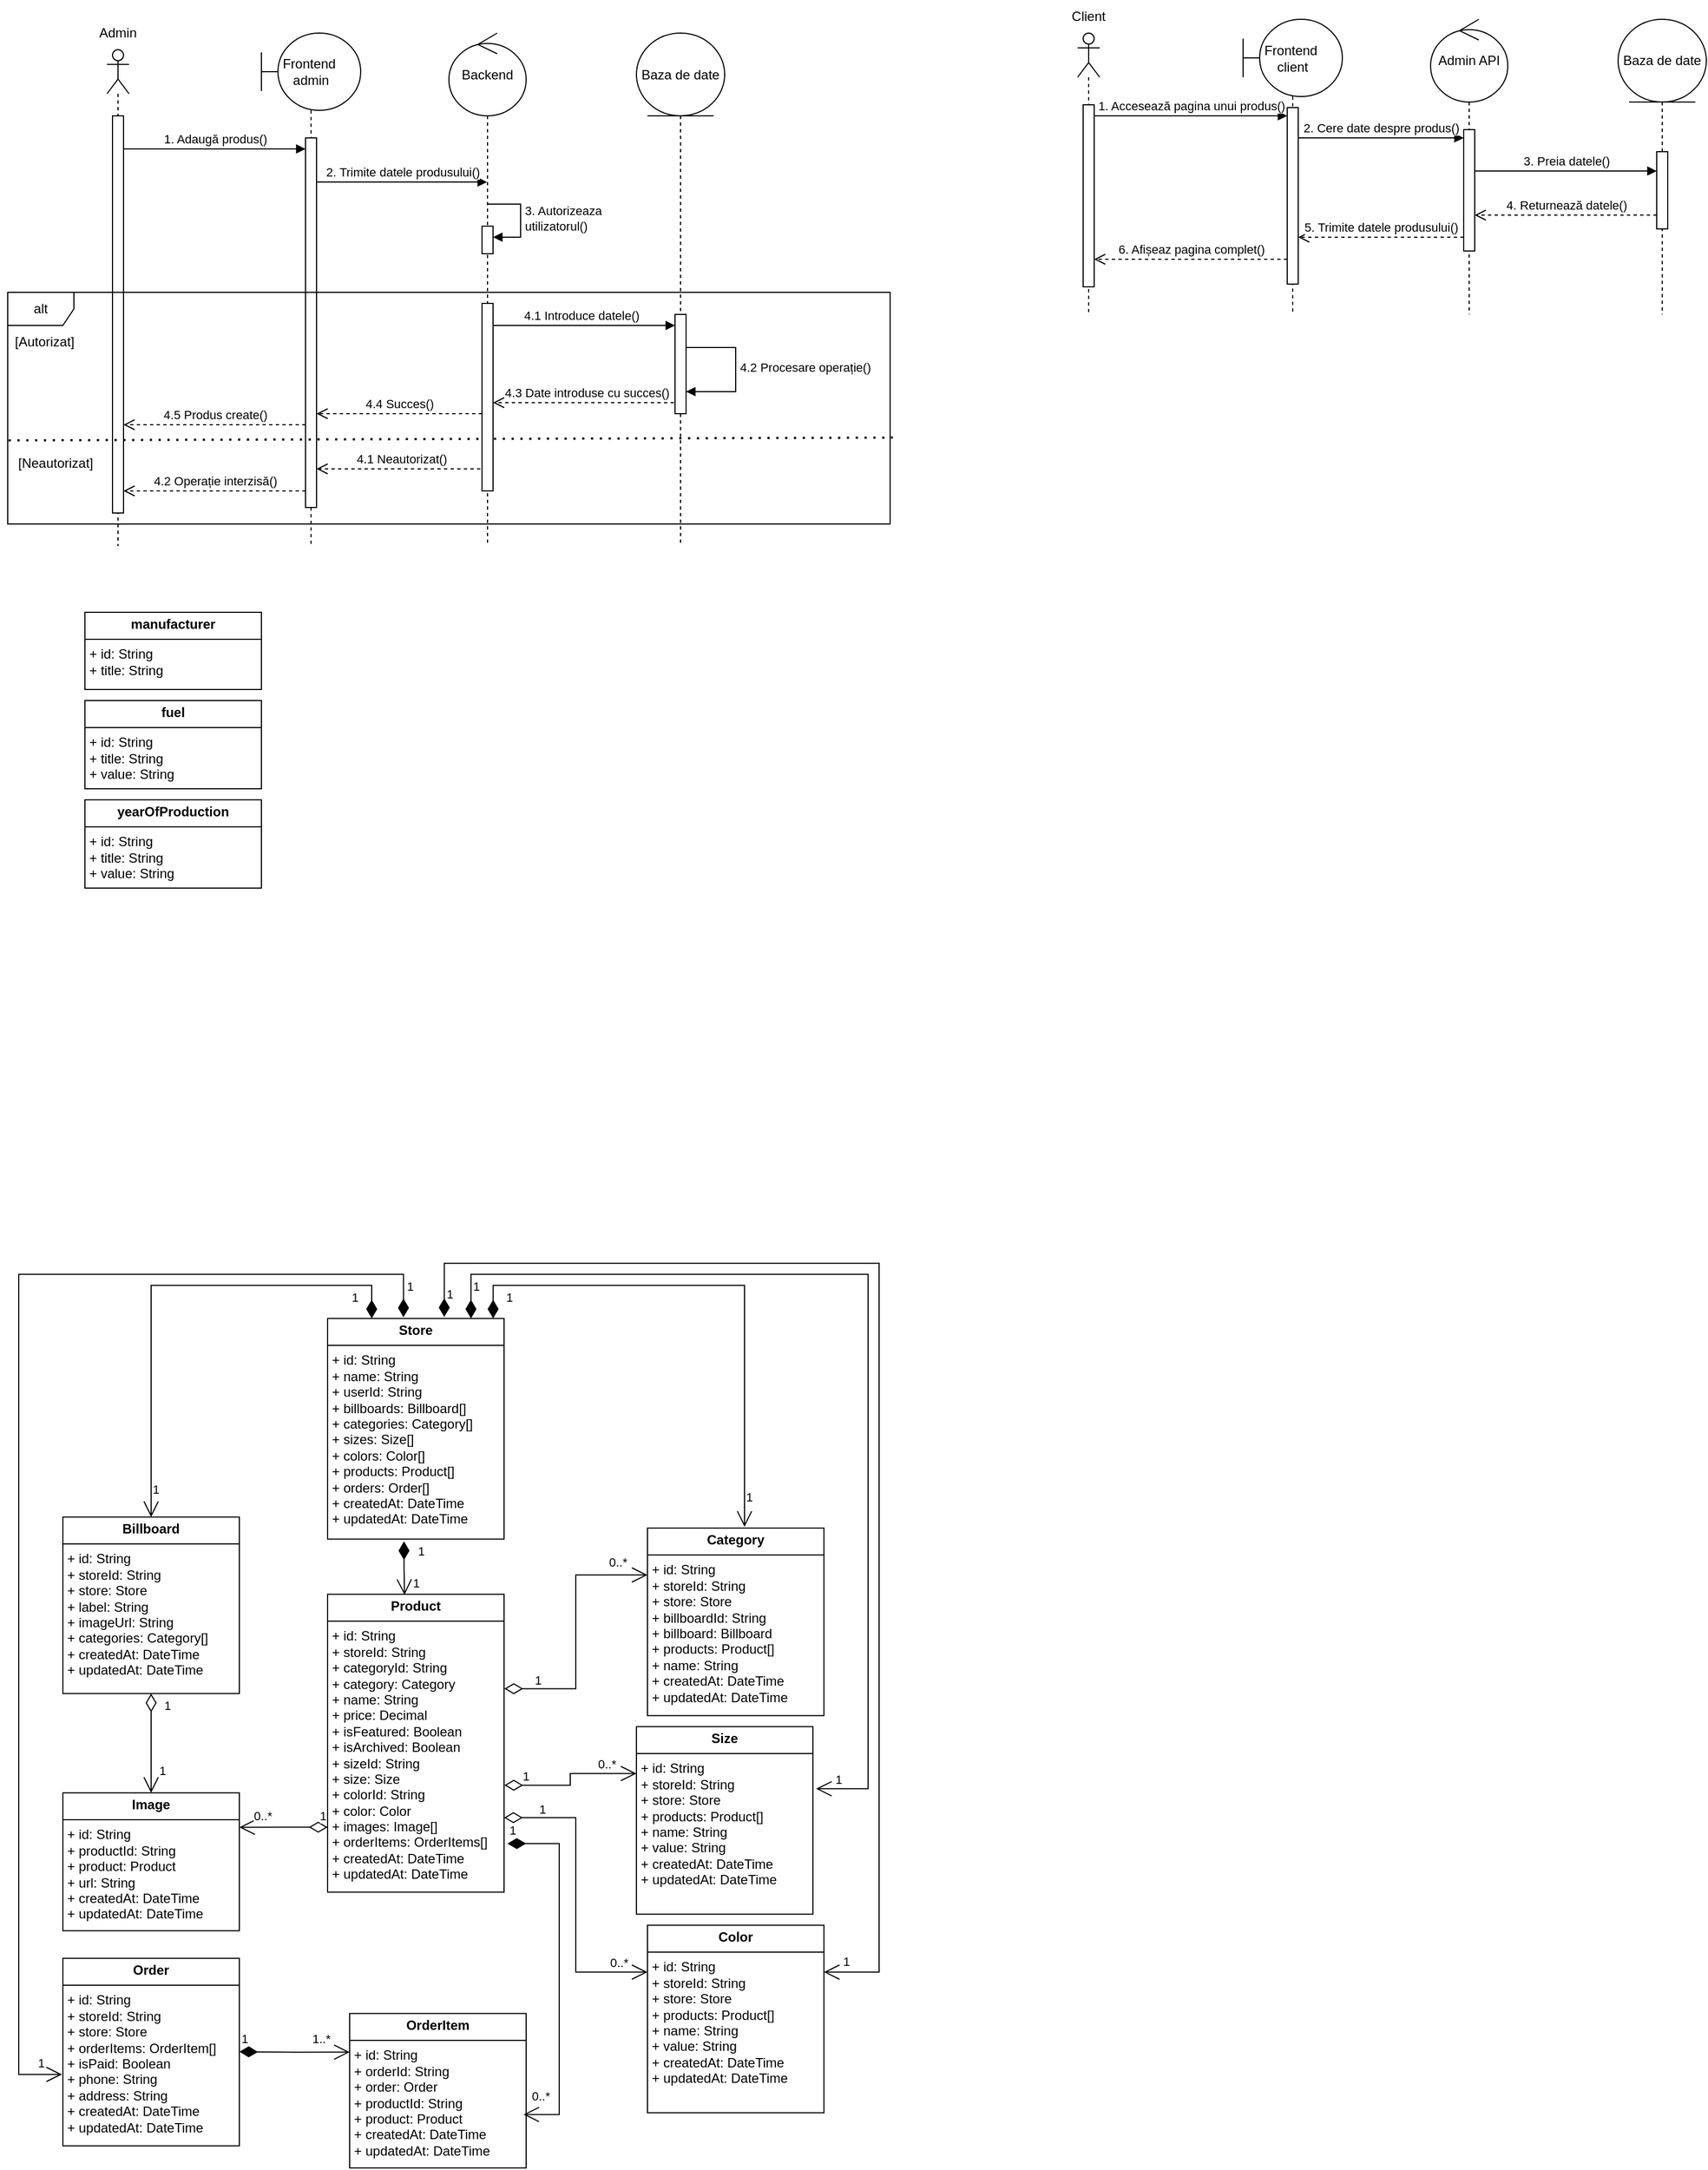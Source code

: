 <mxfile version="28.2.5">
  <diagram name="Page-1" id="--YKOo83Bhxol62qjwoW">
    <mxGraphModel dx="2143" dy="864" grid="1" gridSize="10" guides="1" tooltips="1" connect="1" arrows="1" fold="1" page="1" pageScale="1" pageWidth="850" pageHeight="1100" math="0" shadow="0">
      <root>
        <mxCell id="0" />
        <mxCell id="1" parent="0" />
        <mxCell id="BHg9AFTFCtXIUyWafe2j-76" value="6. Afișeaz pagina complet()" style="html=1;verticalAlign=bottom;endArrow=open;dashed=1;endSize=8;curved=0;rounded=0;" parent="1" source="BHg9AFTFCtXIUyWafe2j-79" target="BHg9AFTFCtXIUyWafe2j-77" edge="1">
          <mxGeometry relative="1" as="geometry">
            <mxPoint x="1160" y="290" as="sourcePoint" />
            <mxPoint x="1070" y="299.77" as="targetPoint" />
            <Array as="points">
              <mxPoint x="1090" y="280" />
            </Array>
          </mxGeometry>
        </mxCell>
        <mxCell id="BHg9AFTFCtXIUyWafe2j-69" value="1. Accesează pagina unui produs()" style="html=1;verticalAlign=bottom;endArrow=block;curved=0;rounded=0;" parent="1" source="BHg9AFTFCtXIUyWafe2j-77" target="BHg9AFTFCtXIUyWafe2j-79" edge="1">
          <mxGeometry width="80" relative="1" as="geometry">
            <mxPoint x="1000" y="160" as="sourcePoint" />
            <mxPoint x="1080" y="160" as="targetPoint" />
            <Array as="points">
              <mxPoint x="1080" y="150" />
            </Array>
          </mxGeometry>
        </mxCell>
        <mxCell id="BHg9AFTFCtXIUyWafe2j-6" value="Baza de date" style="shape=umlLifeline;perimeter=lifelinePerimeter;whiteSpace=wrap;html=1;container=1;dropTarget=0;collapsible=0;recursiveResize=0;outlineConnect=0;portConstraint=eastwest;newEdgeStyle={&quot;curved&quot;:0,&quot;rounded&quot;:0};participant=umlEntity;size=75;" parent="1" vertex="1">
          <mxGeometry x="580" y="75" width="80" height="465" as="geometry" />
        </mxCell>
        <mxCell id="BHg9AFTFCtXIUyWafe2j-8" value="Backend" style="shape=umlLifeline;perimeter=lifelinePerimeter;whiteSpace=wrap;html=1;container=1;dropTarget=0;collapsible=0;recursiveResize=0;outlineConnect=0;portConstraint=eastwest;newEdgeStyle={&quot;curved&quot;:0,&quot;rounded&quot;:0};participant=umlControl;size=75;" parent="1" vertex="1">
          <mxGeometry x="410" y="75" width="70" height="465" as="geometry" />
        </mxCell>
        <mxCell id="BHg9AFTFCtXIUyWafe2j-11" value="" style="html=1;points=[[0,0,0,0,5],[0,1,0,0,-5],[1,0,0,0,5],[1,1,0,0,-5]];perimeter=orthogonalPerimeter;outlineConnect=0;targetShapes=umlLifeline;portConstraint=eastwest;newEdgeStyle={&quot;curved&quot;:0,&quot;rounded&quot;:0};" parent="BHg9AFTFCtXIUyWafe2j-8" vertex="1">
          <mxGeometry x="30" y="175" width="10" height="25" as="geometry" />
        </mxCell>
        <mxCell id="BHg9AFTFCtXIUyWafe2j-12" value="3. Autorizeaza&amp;nbsp;&lt;br&gt;utilizatorul()" style="html=1;align=left;spacingLeft=2;endArrow=block;rounded=0;edgeStyle=orthogonalEdgeStyle;curved=0;rounded=0;" parent="BHg9AFTFCtXIUyWafe2j-8" target="BHg9AFTFCtXIUyWafe2j-11" edge="1">
          <mxGeometry relative="1" as="geometry">
            <mxPoint x="35" y="155" as="sourcePoint" />
            <Array as="points">
              <mxPoint x="65" y="185" />
            </Array>
          </mxGeometry>
        </mxCell>
        <mxCell id="BHg9AFTFCtXIUyWafe2j-1" value="" style="shape=umlLifeline;perimeter=lifelinePerimeter;whiteSpace=wrap;html=1;container=1;dropTarget=0;collapsible=0;recursiveResize=0;outlineConnect=0;portConstraint=eastwest;newEdgeStyle={&quot;curved&quot;:0,&quot;rounded&quot;:0};participant=umlActor;" parent="1" vertex="1">
          <mxGeometry x="100" y="90" width="20" height="450" as="geometry" />
        </mxCell>
        <mxCell id="BHg9AFTFCtXIUyWafe2j-34" value="" style="html=1;points=[[0,0,0,0,5],[0,1,0,0,-5],[1,0,0,0,5],[1,1,0,0,-5]];perimeter=orthogonalPerimeter;outlineConnect=0;targetShapes=umlLifeline;portConstraint=eastwest;newEdgeStyle={&quot;curved&quot;:0,&quot;rounded&quot;:0};" parent="BHg9AFTFCtXIUyWafe2j-1" vertex="1">
          <mxGeometry x="5" y="60" width="10" height="360" as="geometry" />
        </mxCell>
        <mxCell id="BHg9AFTFCtXIUyWafe2j-5" value="Admin" style="text;html=1;align=center;verticalAlign=middle;whiteSpace=wrap;rounded=0;" parent="1" vertex="1">
          <mxGeometry x="80" y="60" width="60" height="30" as="geometry" />
        </mxCell>
        <mxCell id="BHg9AFTFCtXIUyWafe2j-7" value="&lt;div align=&quot;center&quot;&gt;Frontend&amp;nbsp;&lt;br&gt;admin&lt;/div&gt;" style="shape=umlLifeline;perimeter=lifelinePerimeter;whiteSpace=wrap;html=1;container=1;dropTarget=0;collapsible=0;recursiveResize=0;outlineConnect=0;portConstraint=eastwest;newEdgeStyle={&quot;curved&quot;:0,&quot;rounded&quot;:0};participant=umlBoundary;size=70;align=center;" parent="1" vertex="1">
          <mxGeometry x="240" y="75" width="90" height="465" as="geometry" />
        </mxCell>
        <mxCell id="BHg9AFTFCtXIUyWafe2j-36" value="" style="html=1;points=[[0,0,0,0,5],[0,1,0,0,-5],[1,0,0,0,5],[1,1,0,0,-5]];perimeter=orthogonalPerimeter;outlineConnect=0;targetShapes=umlLifeline;portConstraint=eastwest;newEdgeStyle={&quot;curved&quot;:0,&quot;rounded&quot;:0};" parent="BHg9AFTFCtXIUyWafe2j-7" vertex="1">
          <mxGeometry x="40" y="95" width="10" height="335" as="geometry" />
        </mxCell>
        <mxCell id="BHg9AFTFCtXIUyWafe2j-9" value="1. Adaugă produs()" style="html=1;verticalAlign=bottom;endArrow=block;curved=0;rounded=0;" parent="1" target="BHg9AFTFCtXIUyWafe2j-36" edge="1">
          <mxGeometry width="80" relative="1" as="geometry">
            <mxPoint x="115" y="180" as="sourcePoint" />
            <mxPoint x="284.5" y="180" as="targetPoint" />
          </mxGeometry>
        </mxCell>
        <mxCell id="BHg9AFTFCtXIUyWafe2j-10" value="2. Trimite datele produsului()" style="html=1;verticalAlign=bottom;endArrow=block;curved=0;rounded=0;" parent="1" source="BHg9AFTFCtXIUyWafe2j-36" edge="1">
          <mxGeometry width="80" relative="1" as="geometry">
            <mxPoint x="300" y="210" as="sourcePoint" />
            <mxPoint x="444.5" y="210" as="targetPoint" />
          </mxGeometry>
        </mxCell>
        <mxCell id="BHg9AFTFCtXIUyWafe2j-30" value="4.2 Procesare operație()" style="html=1;align=left;spacingLeft=2;endArrow=block;rounded=0;edgeStyle=orthogonalEdgeStyle;curved=0;rounded=0;" parent="1" source="BHg9AFTFCtXIUyWafe2j-6" target="BHg9AFTFCtXIUyWafe2j-29" edge="1">
          <mxGeometry relative="1" as="geometry">
            <mxPoint x="625" y="360" as="sourcePoint" />
            <Array as="points">
              <mxPoint x="670" y="360" />
              <mxPoint x="670" y="400" />
            </Array>
          </mxGeometry>
        </mxCell>
        <mxCell id="BHg9AFTFCtXIUyWafe2j-32" value="4.4 Succes()" style="html=1;verticalAlign=bottom;endArrow=open;dashed=1;endSize=8;curved=0;rounded=0;" parent="1" edge="1">
          <mxGeometry relative="1" as="geometry">
            <mxPoint x="440" y="420" as="sourcePoint" />
            <mxPoint x="290" y="420" as="targetPoint" />
            <Array as="points">
              <mxPoint x="360" y="420" />
            </Array>
          </mxGeometry>
        </mxCell>
        <mxCell id="BHg9AFTFCtXIUyWafe2j-33" value="4.5 Produs create()" style="html=1;verticalAlign=bottom;endArrow=open;dashed=1;endSize=8;curved=0;rounded=0;" parent="1" target="BHg9AFTFCtXIUyWafe2j-34" edge="1">
          <mxGeometry relative="1" as="geometry">
            <mxPoint x="280" y="430" as="sourcePoint" />
            <mxPoint x="100" y="410" as="targetPoint" />
            <Array as="points">
              <mxPoint x="200" y="430" />
            </Array>
          </mxGeometry>
        </mxCell>
        <mxCell id="BHg9AFTFCtXIUyWafe2j-16" value="" style="group;movable=1;resizable=1;rotatable=1;deletable=1;editable=1;locked=0;connectable=1;" parent="1" vertex="1" connectable="0">
          <mxGeometry x="10" y="310" width="800" height="270" as="geometry" />
        </mxCell>
        <mxCell id="BHg9AFTFCtXIUyWafe2j-19" value="" style="group;movable=1;resizable=1;rotatable=1;deletable=1;editable=1;locked=0;connectable=1;" parent="BHg9AFTFCtXIUyWafe2j-16" vertex="1" connectable="0">
          <mxGeometry width="800" height="270" as="geometry" />
        </mxCell>
        <mxCell id="BHg9AFTFCtXIUyWafe2j-13" value="alt" style="shape=umlFrame;whiteSpace=wrap;html=1;pointerEvents=0;movable=1;resizable=1;rotatable=1;deletable=1;editable=1;locked=0;connectable=1;" parent="BHg9AFTFCtXIUyWafe2j-19" vertex="1">
          <mxGeometry width="800" height="210" as="geometry" />
        </mxCell>
        <mxCell id="BHg9AFTFCtXIUyWafe2j-15" value="[Autorizat]" style="text;html=1;align=center;verticalAlign=middle;whiteSpace=wrap;rounded=0;" parent="BHg9AFTFCtXIUyWafe2j-19" vertex="1">
          <mxGeometry x="0.001" y="30" width="66.774" height="30" as="geometry" />
        </mxCell>
        <mxCell id="BHg9AFTFCtXIUyWafe2j-17" value="[Neautorizat]" style="text;html=1;align=center;verticalAlign=middle;whiteSpace=wrap;rounded=0;" parent="BHg9AFTFCtXIUyWafe2j-19" vertex="1">
          <mxGeometry x="10.001" y="140" width="66.774" height="30" as="geometry" />
        </mxCell>
        <mxCell id="BHg9AFTFCtXIUyWafe2j-14" value="" style="endArrow=none;dashed=1;html=1;dashPattern=1 3;strokeWidth=2;rounded=0;exitX=0.001;exitY=0.639;exitDx=0;exitDy=0;exitPerimeter=0;entryX=1.003;entryY=0.627;entryDx=0;entryDy=0;entryPerimeter=0;" parent="BHg9AFTFCtXIUyWafe2j-19" source="BHg9AFTFCtXIUyWafe2j-13" target="BHg9AFTFCtXIUyWafe2j-13" edge="1">
          <mxGeometry width="50" height="50" relative="1" as="geometry">
            <mxPoint x="10.78" y="135.63" as="sourcePoint" />
            <mxPoint x="808.38" y="134.37" as="targetPoint" />
          </mxGeometry>
        </mxCell>
        <mxCell id="BHg9AFTFCtXIUyWafe2j-20" value="4.1 Neautorizat()" style="html=1;verticalAlign=bottom;endArrow=open;dashed=1;endSize=8;curved=0;rounded=0;" parent="BHg9AFTFCtXIUyWafe2j-19" target="BHg9AFTFCtXIUyWafe2j-36" edge="1">
          <mxGeometry relative="1" as="geometry">
            <mxPoint x="434.5" y="160" as="sourcePoint" />
            <mxPoint x="274.667" y="160" as="targetPoint" />
          </mxGeometry>
        </mxCell>
        <mxCell id="BHg9AFTFCtXIUyWafe2j-23" value="4.2 Operație interzisă()" style="html=1;verticalAlign=bottom;endArrow=open;dashed=1;endSize=8;curved=0;rounded=0;" parent="BHg9AFTFCtXIUyWafe2j-19" target="BHg9AFTFCtXIUyWafe2j-34" edge="1">
          <mxGeometry relative="1" as="geometry">
            <mxPoint x="270" y="180" as="sourcePoint" />
            <mxPoint x="99.81" y="180" as="targetPoint" />
          </mxGeometry>
        </mxCell>
        <mxCell id="BHg9AFTFCtXIUyWafe2j-24" value="4.1 Introduce datele()" style="html=1;verticalAlign=bottom;endArrow=block;curved=0;rounded=0;" parent="BHg9AFTFCtXIUyWafe2j-19" target="BHg9AFTFCtXIUyWafe2j-29" edge="1">
          <mxGeometry width="80" relative="1" as="geometry">
            <mxPoint x="434.81" y="30" as="sourcePoint" />
            <mxPoint x="609.5" y="30" as="targetPoint" />
          </mxGeometry>
        </mxCell>
        <mxCell id="BHg9AFTFCtXIUyWafe2j-25" value="4.3 Date introduse cu succes()" style="html=1;verticalAlign=bottom;endArrow=open;dashed=1;endSize=8;curved=0;rounded=0;movable=1;resizable=1;rotatable=1;deletable=1;editable=1;locked=0;connectable=1;" parent="BHg9AFTFCtXIUyWafe2j-19" target="BHg9AFTFCtXIUyWafe2j-37" edge="1">
          <mxGeometry relative="1" as="geometry">
            <mxPoint x="610.0" y="100" as="sourcePoint" />
            <mxPoint x="435.31" y="100" as="targetPoint" />
          </mxGeometry>
        </mxCell>
        <mxCell id="BHg9AFTFCtXIUyWafe2j-37" value="" style="html=1;points=[[0,0,0,0,5],[0,1,0,0,-5],[1,0,0,0,5],[1,1,0,0,-5]];perimeter=orthogonalPerimeter;outlineConnect=0;targetShapes=umlLifeline;portConstraint=eastwest;newEdgeStyle={&quot;curved&quot;:0,&quot;rounded&quot;:0};" parent="BHg9AFTFCtXIUyWafe2j-19" vertex="1">
          <mxGeometry x="430" y="10" width="10" height="170" as="geometry" />
        </mxCell>
        <mxCell id="BHg9AFTFCtXIUyWafe2j-29" value="" style="html=1;points=[[0,0,0,0,5],[0,1,0,0,-5],[1,0,0,0,5],[1,1,0,0,-5]];perimeter=orthogonalPerimeter;outlineConnect=0;targetShapes=umlLifeline;portConstraint=eastwest;newEdgeStyle={&quot;curved&quot;:0,&quot;rounded&quot;:0};" parent="BHg9AFTFCtXIUyWafe2j-19" vertex="1">
          <mxGeometry x="605" y="20" width="10" height="90" as="geometry" />
        </mxCell>
        <mxCell id="BHg9AFTFCtXIUyWafe2j-43" value="Baza de date" style="shape=umlLifeline;perimeter=lifelinePerimeter;whiteSpace=wrap;html=1;container=1;dropTarget=0;collapsible=0;recursiveResize=0;outlineConnect=0;portConstraint=eastwest;newEdgeStyle={&quot;curved&quot;:0,&quot;rounded&quot;:0};participant=umlEntity;size=75;" parent="1" vertex="1">
          <mxGeometry x="1470" y="62.5" width="80" height="267.5" as="geometry" />
        </mxCell>
        <mxCell id="BHg9AFTFCtXIUyWafe2j-78" value="" style="html=1;points=[[0,0,0,0,5],[0,1,0,0,-5],[1,0,0,0,5],[1,1,0,0,-5]];perimeter=orthogonalPerimeter;outlineConnect=0;targetShapes=umlLifeline;portConstraint=eastwest;newEdgeStyle={&quot;curved&quot;:0,&quot;rounded&quot;:0};" parent="BHg9AFTFCtXIUyWafe2j-43" vertex="1">
          <mxGeometry x="35" y="120" width="10" height="70" as="geometry" />
        </mxCell>
        <mxCell id="BHg9AFTFCtXIUyWafe2j-44" value="Admin API" style="shape=umlLifeline;perimeter=lifelinePerimeter;whiteSpace=wrap;html=1;container=1;dropTarget=0;collapsible=0;recursiveResize=0;outlineConnect=0;portConstraint=eastwest;newEdgeStyle={&quot;curved&quot;:0,&quot;rounded&quot;:0};participant=umlControl;size=75;" parent="1" vertex="1">
          <mxGeometry x="1300" y="62.5" width="70" height="267.5" as="geometry" />
        </mxCell>
        <mxCell id="BHg9AFTFCtXIUyWafe2j-80" value="" style="html=1;points=[[0,0,0,0,5],[0,1,0,0,-5],[1,0,0,0,5],[1,1,0,0,-5]];perimeter=orthogonalPerimeter;outlineConnect=0;targetShapes=umlLifeline;portConstraint=eastwest;newEdgeStyle={&quot;curved&quot;:0,&quot;rounded&quot;:0};" parent="BHg9AFTFCtXIUyWafe2j-44" vertex="1">
          <mxGeometry x="30" y="100" width="10" height="110" as="geometry" />
        </mxCell>
        <mxCell id="BHg9AFTFCtXIUyWafe2j-47" value="" style="shape=umlLifeline;perimeter=lifelinePerimeter;whiteSpace=wrap;html=1;container=1;dropTarget=0;collapsible=0;recursiveResize=0;outlineConnect=0;portConstraint=eastwest;newEdgeStyle={&quot;curved&quot;:0,&quot;rounded&quot;:0};participant=umlActor;" parent="1" vertex="1">
          <mxGeometry x="980" y="75" width="20" height="255" as="geometry" />
        </mxCell>
        <mxCell id="BHg9AFTFCtXIUyWafe2j-77" value="" style="html=1;points=[[0,0,0,0,5],[0,1,0,0,-5],[1,0,0,0,5],[1,1,0,0,-5]];perimeter=orthogonalPerimeter;outlineConnect=0;targetShapes=umlLifeline;portConstraint=eastwest;newEdgeStyle={&quot;curved&quot;:0,&quot;rounded&quot;:0};" parent="BHg9AFTFCtXIUyWafe2j-47" vertex="1">
          <mxGeometry x="5" y="65" width="10" height="165" as="geometry" />
        </mxCell>
        <mxCell id="BHg9AFTFCtXIUyWafe2j-49" value="Client" style="text;html=1;align=center;verticalAlign=middle;whiteSpace=wrap;rounded=0;" parent="1" vertex="1">
          <mxGeometry x="960" y="45" width="60" height="30" as="geometry" />
        </mxCell>
        <mxCell id="BHg9AFTFCtXIUyWafe2j-50" value="&lt;div align=&quot;center&quot;&gt;Frontend&amp;nbsp;&lt;br&gt;client&lt;/div&gt;" style="shape=umlLifeline;perimeter=lifelinePerimeter;whiteSpace=wrap;html=1;container=1;dropTarget=0;collapsible=0;recursiveResize=0;outlineConnect=0;portConstraint=eastwest;newEdgeStyle={&quot;curved&quot;:0,&quot;rounded&quot;:0};participant=umlBoundary;size=70;align=center;" parent="1" vertex="1">
          <mxGeometry x="1130" y="62.5" width="90" height="267.5" as="geometry" />
        </mxCell>
        <mxCell id="BHg9AFTFCtXIUyWafe2j-79" value="" style="html=1;points=[[0,0,0,0,5],[0,1,0,0,-5],[1,0,0,0,5],[1,1,0,0,-5]];perimeter=orthogonalPerimeter;outlineConnect=0;targetShapes=umlLifeline;portConstraint=eastwest;newEdgeStyle={&quot;curved&quot;:0,&quot;rounded&quot;:0};" parent="BHg9AFTFCtXIUyWafe2j-50" vertex="1">
          <mxGeometry x="40" y="80" width="10" height="160" as="geometry" />
        </mxCell>
        <mxCell id="BHg9AFTFCtXIUyWafe2j-70" value="2. Cere date despre produs()" style="html=1;verticalAlign=bottom;endArrow=block;curved=0;rounded=0;" parent="1" edge="1">
          <mxGeometry width="80" relative="1" as="geometry">
            <mxPoint x="1180" y="170" as="sourcePoint" />
            <mxPoint x="1330" y="170" as="targetPoint" />
          </mxGeometry>
        </mxCell>
        <mxCell id="BHg9AFTFCtXIUyWafe2j-71" value="3. Preia datele()" style="html=1;verticalAlign=bottom;endArrow=block;curved=0;rounded=0;" parent="1" source="BHg9AFTFCtXIUyWafe2j-80" target="BHg9AFTFCtXIUyWafe2j-78" edge="1">
          <mxGeometry width="80" relative="1" as="geometry">
            <mxPoint x="1335.035" y="200" as="sourcePoint" />
            <mxPoint x="1509.5" y="200" as="targetPoint" />
            <Array as="points">
              <mxPoint x="1420" y="200" />
            </Array>
          </mxGeometry>
        </mxCell>
        <mxCell id="BHg9AFTFCtXIUyWafe2j-74" value="4. Returnează datele()" style="html=1;verticalAlign=bottom;endArrow=open;dashed=1;endSize=8;curved=0;rounded=0;" parent="1" source="BHg9AFTFCtXIUyWafe2j-78" target="BHg9AFTFCtXIUyWafe2j-80" edge="1">
          <mxGeometry relative="1" as="geometry">
            <mxPoint x="1509.5" y="240" as="sourcePoint" />
            <mxPoint x="1335.035" y="240" as="targetPoint" />
            <Array as="points">
              <mxPoint x="1420" y="240" />
            </Array>
          </mxGeometry>
        </mxCell>
        <mxCell id="BHg9AFTFCtXIUyWafe2j-75" value="5. Trimite datele produsului()" style="html=1;verticalAlign=bottom;endArrow=open;dashed=1;endSize=8;curved=0;rounded=0;" parent="1" source="BHg9AFTFCtXIUyWafe2j-80" target="BHg9AFTFCtXIUyWafe2j-79" edge="1">
          <mxGeometry relative="1" as="geometry">
            <mxPoint x="1330" y="260" as="sourcePoint" />
            <mxPoint x="1180.005" y="260" as="targetPoint" />
            <Array as="points">
              <mxPoint x="1250" y="260" />
            </Array>
          </mxGeometry>
        </mxCell>
        <mxCell id="5V5kFggPxRIhRgnpEikM-1" value="&lt;p style=&quot;margin:0px;margin-top:4px;text-align:center;&quot;&gt;&lt;b&gt;manufacturer&lt;/b&gt;&lt;/p&gt;&lt;hr size=&quot;1&quot; style=&quot;border-style:solid;&quot;&gt;&lt;p style=&quot;margin:0px;margin-left:4px;&quot;&gt;+ id: String&lt;/p&gt;&lt;p style=&quot;margin:0px;margin-left:4px;&quot;&gt;+ title: String&lt;/p&gt;" style="verticalAlign=top;align=left;overflow=fill;html=1;whiteSpace=wrap;" vertex="1" parent="1">
          <mxGeometry x="80" y="600" width="160" height="70" as="geometry" />
        </mxCell>
        <mxCell id="5V5kFggPxRIhRgnpEikM-2" value="&lt;p style=&quot;margin:0px;margin-top:4px;text-align:center;&quot;&gt;&lt;b&gt;fuel&lt;/b&gt;&lt;/p&gt;&lt;hr size=&quot;1&quot; style=&quot;border-style:solid;&quot;&gt;&lt;p style=&quot;margin:0px;margin-left:4px;&quot;&gt;+ id: String&lt;/p&gt;&lt;p style=&quot;margin:0px;margin-left:4px;&quot;&gt;+ title: String&lt;/p&gt;&lt;p style=&quot;margin:0px;margin-left:4px;&quot;&gt;+ value: String&lt;/p&gt;" style="verticalAlign=top;align=left;overflow=fill;html=1;whiteSpace=wrap;" vertex="1" parent="1">
          <mxGeometry x="80" y="680" width="160" height="80" as="geometry" />
        </mxCell>
        <mxCell id="5V5kFggPxRIhRgnpEikM-3" value="&lt;p style=&quot;margin:0px;margin-top:4px;text-align:center;&quot;&gt;&lt;b&gt;yearOfProduction&lt;/b&gt;&lt;/p&gt;&lt;hr size=&quot;1&quot; style=&quot;border-style:solid;&quot;&gt;&lt;p style=&quot;margin:0px;margin-left:4px;&quot;&gt;+ id: String&lt;/p&gt;&lt;p style=&quot;margin:0px;margin-left:4px;&quot;&gt;+ title: String&lt;/p&gt;&lt;p style=&quot;margin:0px;margin-left:4px;&quot;&gt;+ value: String&lt;/p&gt;" style="verticalAlign=top;align=left;overflow=fill;html=1;whiteSpace=wrap;" vertex="1" parent="1">
          <mxGeometry x="80" y="770" width="160" height="80" as="geometry" />
        </mxCell>
        <mxCell id="5V5kFggPxRIhRgnpEikM-4" value="&lt;p style=&quot;margin:0px;margin-top:4px;text-align:center;&quot;&gt;&lt;b&gt;Store&lt;/b&gt;&lt;/p&gt;&lt;hr size=&quot;1&quot; style=&quot;border-style:solid;&quot;&gt;&lt;p style=&quot;margin:0px;margin-left:4px;&quot;&gt;+ id: String&lt;/p&gt;&lt;p style=&quot;margin:0px;margin-left:4px;&quot;&gt;+ name: String&lt;/p&gt;&lt;p style=&quot;margin:0px;margin-left:4px;&quot;&gt;+ userId: String&lt;/p&gt;&lt;p style=&quot;margin:0px;margin-left:4px;&quot;&gt;+ billboards: Billboard[]&lt;/p&gt;&lt;p style=&quot;margin:0px;margin-left:4px;&quot;&gt;+ categories: Category[]&lt;/p&gt;&lt;p style=&quot;margin:0px;margin-left:4px;&quot;&gt;+ sizes: Size[]&lt;/p&gt;&lt;p style=&quot;margin:0px;margin-left:4px;&quot;&gt;+ colors: Color[]&lt;/p&gt;&lt;p style=&quot;margin:0px;margin-left:4px;&quot;&gt;+ products: Product[]&lt;/p&gt;&lt;p style=&quot;margin:0px;margin-left:4px;&quot;&gt;+ orders: Order[]&lt;/p&gt;&lt;p style=&quot;margin:0px;margin-left:4px;&quot;&gt;+ createdAt: DateTime&lt;/p&gt;&lt;p style=&quot;margin:0px;margin-left:4px;&quot;&gt;+ updatedAt: DateTime&lt;/p&gt;" style="verticalAlign=top;align=left;overflow=fill;html=1;whiteSpace=wrap;" vertex="1" parent="1">
          <mxGeometry x="300" y="1240.14" width="160" height="200" as="geometry" />
        </mxCell>
        <mxCell id="5V5kFggPxRIhRgnpEikM-5" value="&lt;p style=&quot;margin:0px;margin-top:4px;text-align:center;&quot;&gt;&lt;b&gt;Billboard&lt;/b&gt;&lt;/p&gt;&lt;hr size=&quot;1&quot; style=&quot;border-style:solid;&quot;&gt;&lt;p style=&quot;margin:0px;margin-left:4px;&quot;&gt;+ id: String&lt;/p&gt;&lt;p style=&quot;margin:0px;margin-left:4px;&quot;&gt;+ storeId: String&lt;/p&gt;&lt;p style=&quot;margin:0px;margin-left:4px;&quot;&gt;+ store: Store&lt;/p&gt;&lt;p style=&quot;margin:0px;margin-left:4px;&quot;&gt;+ label: String&lt;/p&gt;&lt;p style=&quot;margin:0px;margin-left:4px;&quot;&gt;+ imageUrl: String&lt;/p&gt;&lt;p style=&quot;margin:0px;margin-left:4px;&quot;&gt;+ categories: Category[]&lt;/p&gt;&lt;p style=&quot;margin:0px;margin-left:4px;&quot;&gt;+ createdAt: DateTime&lt;/p&gt;&lt;p style=&quot;margin:0px;margin-left:4px;&quot;&gt;+ updatedAt: DateTime&lt;/p&gt;" style="verticalAlign=top;align=left;overflow=fill;html=1;whiteSpace=wrap;" vertex="1" parent="1">
          <mxGeometry x="60" y="1420.14" width="160" height="160" as="geometry" />
        </mxCell>
        <mxCell id="5V5kFggPxRIhRgnpEikM-6" value="&lt;p style=&quot;margin:0px;margin-top:4px;text-align:center;&quot;&gt;&lt;b&gt;Category&lt;/b&gt;&lt;/p&gt;&lt;hr size=&quot;1&quot; style=&quot;border-style:solid;&quot;&gt;&lt;p style=&quot;margin:0px;margin-left:4px;&quot;&gt;+ id: String&lt;/p&gt;&lt;p style=&quot;margin:0px;margin-left:4px;&quot;&gt;+ storeId: String&lt;/p&gt;&lt;p style=&quot;margin:0px;margin-left:4px;&quot;&gt;+ store: Store&lt;/p&gt;&lt;p style=&quot;margin:0px;margin-left:4px;&quot;&gt;+ billboardId: String&lt;/p&gt;&lt;p style=&quot;margin:0px;margin-left:4px;&quot;&gt;+ billboard: Billboard&lt;/p&gt;&lt;p style=&quot;margin:0px;margin-left:4px;&quot;&gt;+ products: Product[]&lt;/p&gt;&lt;p style=&quot;margin:0px;margin-left:4px;&quot;&gt;+ name: String&lt;/p&gt;&lt;p style=&quot;margin:0px;margin-left:4px;&quot;&gt;+ createdAt: DateTime&lt;/p&gt;&lt;p style=&quot;margin:0px;margin-left:4px;&quot;&gt;+ updatedAt: DateTime&lt;/p&gt;" style="verticalAlign=top;align=left;overflow=fill;html=1;whiteSpace=wrap;" vertex="1" parent="1">
          <mxGeometry x="590" y="1430.14" width="160" height="170" as="geometry" />
        </mxCell>
        <mxCell id="5V5kFggPxRIhRgnpEikM-7" value="&lt;p style=&quot;margin:0px;margin-top:4px;text-align:center;&quot;&gt;&lt;b&gt;Size&lt;/b&gt;&lt;/p&gt;&lt;hr size=&quot;1&quot; style=&quot;border-style:solid;&quot;&gt;&lt;p style=&quot;margin:0px;margin-left:4px;&quot;&gt;+ id: String&lt;/p&gt;&lt;p style=&quot;margin:0px;margin-left:4px;&quot;&gt;+ storeId: String&lt;/p&gt;&lt;p style=&quot;margin:0px;margin-left:4px;&quot;&gt;+ store: Store&lt;/p&gt;&lt;p style=&quot;margin:0px;margin-left:4px;&quot;&gt;+ products: Product[]&lt;/p&gt;&lt;p style=&quot;margin:0px;margin-left:4px;&quot;&gt;+ name: String&lt;/p&gt;&lt;p style=&quot;margin:0px;margin-left:4px;&quot;&gt;+ value: String&lt;/p&gt;&lt;p style=&quot;margin:0px;margin-left:4px;&quot;&gt;+ createdAt: DateTime&lt;/p&gt;&lt;p style=&quot;margin:0px;margin-left:4px;&quot;&gt;+ updatedAt: DateTime&lt;/p&gt;" style="verticalAlign=top;align=left;overflow=fill;html=1;whiteSpace=wrap;" vertex="1" parent="1">
          <mxGeometry x="580" y="1610.14" width="160" height="170" as="geometry" />
        </mxCell>
        <mxCell id="5V5kFggPxRIhRgnpEikM-8" value="&lt;p style=&quot;margin:0px;margin-top:4px;text-align:center;&quot;&gt;&lt;b&gt;Color&lt;/b&gt;&lt;/p&gt;&lt;hr size=&quot;1&quot; style=&quot;border-style:solid;&quot;&gt;&lt;p style=&quot;margin:0px;margin-left:4px;&quot;&gt;+ id: String&lt;/p&gt;&lt;p style=&quot;margin:0px;margin-left:4px;&quot;&gt;+ storeId: String&lt;/p&gt;&lt;p style=&quot;margin:0px;margin-left:4px;&quot;&gt;+ store: Store&lt;/p&gt;&lt;p style=&quot;margin:0px;margin-left:4px;&quot;&gt;+ products: Product[]&lt;/p&gt;&lt;p style=&quot;margin:0px;margin-left:4px;&quot;&gt;+ name: String&lt;/p&gt;&lt;p style=&quot;margin:0px;margin-left:4px;&quot;&gt;+ value: String&lt;/p&gt;&lt;p style=&quot;margin:0px;margin-left:4px;&quot;&gt;+ createdAt: DateTime&lt;/p&gt;&lt;p style=&quot;margin:0px;margin-left:4px;&quot;&gt;+ updatedAt: DateTime&lt;/p&gt;" style="verticalAlign=top;align=left;overflow=fill;html=1;whiteSpace=wrap;" vertex="1" parent="1">
          <mxGeometry x="590" y="1790.14" width="160" height="170" as="geometry" />
        </mxCell>
        <mxCell id="5V5kFggPxRIhRgnpEikM-9" value="&lt;p style=&quot;margin:0px;margin-top:4px;text-align:center;&quot;&gt;&lt;b&gt;Product&lt;/b&gt;&lt;/p&gt;&lt;hr size=&quot;1&quot; style=&quot;border-style:solid;&quot;&gt;&lt;p style=&quot;margin:0px;margin-left:4px;&quot;&gt;+ id: String&lt;/p&gt;&lt;p style=&quot;margin:0px;margin-left:4px;&quot;&gt;+ storeId: String&lt;/p&gt;&lt;p style=&quot;margin:0px;margin-left:4px;&quot;&gt;+ categoryId: String&lt;/p&gt;&lt;p style=&quot;margin:0px;margin-left:4px;&quot;&gt;+ category: Category&lt;/p&gt;&lt;p style=&quot;margin:0px;margin-left:4px;&quot;&gt;+ name: String&lt;/p&gt;&lt;p style=&quot;margin:0px;margin-left:4px;&quot;&gt;+ price: Decimal&lt;/p&gt;&lt;p style=&quot;margin:0px;margin-left:4px;&quot;&gt;+ isFeatured: Boolean&lt;/p&gt;&lt;p style=&quot;margin:0px;margin-left:4px;&quot;&gt;+ isArchived: Boolean&lt;/p&gt;&lt;p style=&quot;margin:0px;margin-left:4px;&quot;&gt;+ sizeId: String&lt;/p&gt;&lt;p style=&quot;margin:0px;margin-left:4px;&quot;&gt;+ size: Size&lt;/p&gt;&lt;p style=&quot;margin:0px;margin-left:4px;&quot;&gt;+ colorId: String&lt;/p&gt;&lt;p style=&quot;margin:0px;margin-left:4px;&quot;&gt;+ color: Color&lt;/p&gt;&lt;p style=&quot;margin:0px;margin-left:4px;&quot;&gt;+ images: Image[]&lt;/p&gt;&lt;p style=&quot;margin:0px;margin-left:4px;&quot;&gt;+ orderItems: OrderItems[]&lt;/p&gt;&lt;p style=&quot;margin:0px;margin-left:4px;&quot;&gt;+ createdAt: DateTime&lt;/p&gt;&lt;p style=&quot;margin:0px;margin-left:4px;&quot;&gt;+ updatedAt: DateTime&lt;/p&gt;" style="verticalAlign=top;align=left;overflow=fill;html=1;whiteSpace=wrap;" vertex="1" parent="1">
          <mxGeometry x="300" y="1490.14" width="160" height="270" as="geometry" />
        </mxCell>
        <mxCell id="5V5kFggPxRIhRgnpEikM-10" value="&lt;p style=&quot;margin:0px;margin-top:4px;text-align:center;&quot;&gt;&lt;b&gt;Image&lt;/b&gt;&lt;/p&gt;&lt;hr size=&quot;1&quot; style=&quot;border-style:solid;&quot;&gt;&lt;p style=&quot;margin:0px;margin-left:4px;&quot;&gt;+ id: String&lt;/p&gt;&lt;p style=&quot;margin:0px;margin-left:4px;&quot;&gt;+ productId: String&lt;/p&gt;&lt;p style=&quot;margin:0px;margin-left:4px;&quot;&gt;+ product: Product&lt;/p&gt;&lt;p style=&quot;margin:0px;margin-left:4px;&quot;&gt;+ url: String&lt;/p&gt;&lt;p style=&quot;margin:0px;margin-left:4px;&quot;&gt;+ createdAt: DateTime&lt;/p&gt;&lt;p style=&quot;margin:0px;margin-left:4px;&quot;&gt;+ updatedAt: DateTime&lt;/p&gt;" style="verticalAlign=top;align=left;overflow=fill;html=1;whiteSpace=wrap;" vertex="1" parent="1">
          <mxGeometry x="60" y="1670.14" width="160" height="125" as="geometry" />
        </mxCell>
        <mxCell id="5V5kFggPxRIhRgnpEikM-15" value="" style="group" vertex="1" connectable="0" parent="1">
          <mxGeometry x="60" y="1820.14" width="480" height="190" as="geometry" />
        </mxCell>
        <mxCell id="5V5kFggPxRIhRgnpEikM-11" value="&lt;p style=&quot;margin:0px;margin-top:4px;text-align:center;&quot;&gt;&lt;b&gt;Order&lt;/b&gt;&lt;/p&gt;&lt;hr size=&quot;1&quot; style=&quot;border-style:solid;&quot;&gt;&lt;p style=&quot;margin:0px;margin-left:4px;&quot;&gt;+ id: String&lt;/p&gt;&lt;p style=&quot;margin:0px;margin-left:4px;&quot;&gt;+ storeId: String&lt;/p&gt;&lt;p style=&quot;margin:0px;margin-left:4px;&quot;&gt;+ store: Store&lt;/p&gt;&lt;p style=&quot;margin:0px;margin-left:4px;&quot;&gt;+ orderItems: OrderItem[]&lt;/p&gt;&lt;p style=&quot;margin:0px;margin-left:4px;&quot;&gt;+ isPaid: Boolean&lt;/p&gt;&lt;p style=&quot;margin:0px;margin-left:4px;&quot;&gt;+ phone: String&lt;/p&gt;&lt;p style=&quot;margin:0px;margin-left:4px;&quot;&gt;+ address: String&lt;/p&gt;&lt;p style=&quot;margin:0px;margin-left:4px;&quot;&gt;+ createdAt: DateTime&lt;/p&gt;&lt;p style=&quot;margin:0px;margin-left:4px;&quot;&gt;+ updatedAt: DateTime&lt;/p&gt;" style="verticalAlign=top;align=left;overflow=fill;html=1;whiteSpace=wrap;" vertex="1" parent="5V5kFggPxRIhRgnpEikM-15">
          <mxGeometry width="160" height="170" as="geometry" />
        </mxCell>
        <mxCell id="5V5kFggPxRIhRgnpEikM-12" value="&lt;p style=&quot;margin:0px;margin-top:4px;text-align:center;&quot;&gt;&lt;b&gt;OrderItem&lt;/b&gt;&lt;/p&gt;&lt;hr size=&quot;1&quot; style=&quot;border-style:solid;&quot;&gt;&lt;p style=&quot;margin:0px;margin-left:4px;&quot;&gt;+ id: String&lt;/p&gt;&lt;p style=&quot;margin:0px;margin-left:4px;&quot;&gt;+ orderId: String&lt;/p&gt;&lt;p style=&quot;margin:0px;margin-left:4px;&quot;&gt;+ order: Order&lt;/p&gt;&lt;p style=&quot;margin:0px;margin-left:4px;&quot;&gt;+ productId: String&lt;/p&gt;&lt;p style=&quot;margin:0px;margin-left:4px;&quot;&gt;+ product: Product&lt;/p&gt;&lt;p style=&quot;margin:0px;margin-left:4px;&quot;&gt;+ createdAt: DateTime&lt;/p&gt;&lt;p style=&quot;margin:0px;margin-left:4px;&quot;&gt;+ updatedAt: DateTime&lt;/p&gt;" style="verticalAlign=top;align=left;overflow=fill;html=1;whiteSpace=wrap;" vertex="1" parent="5V5kFggPxRIhRgnpEikM-15">
          <mxGeometry x="260" y="50" width="160" height="140" as="geometry" />
        </mxCell>
        <mxCell id="5V5kFggPxRIhRgnpEikM-13" value="1" style="endArrow=open;html=1;endSize=12;startArrow=diamondThin;startSize=14;startFill=1;edgeStyle=orthogonalEdgeStyle;align=left;verticalAlign=bottom;rounded=0;entryX=0;entryY=0.25;entryDx=0;entryDy=0;" edge="1" parent="5V5kFggPxRIhRgnpEikM-15" target="5V5kFggPxRIhRgnpEikM-12">
          <mxGeometry x="-1" y="3" relative="1" as="geometry">
            <mxPoint x="160" y="84.63" as="sourcePoint" />
            <mxPoint x="320" y="84.63" as="targetPoint" />
          </mxGeometry>
        </mxCell>
        <mxCell id="5V5kFggPxRIhRgnpEikM-14" value="1..*" style="edgeLabel;html=1;align=center;verticalAlign=middle;resizable=0;points=[];" vertex="1" connectable="0" parent="5V5kFggPxRIhRgnpEikM-13">
          <mxGeometry x="0.686" y="2" relative="1" as="geometry">
            <mxPoint x="-11" y="-10" as="offset" />
          </mxGeometry>
        </mxCell>
        <mxCell id="5V5kFggPxRIhRgnpEikM-17" value="1" style="endArrow=open;html=1;endSize=12;startArrow=diamondThin;startSize=14;startFill=0;edgeStyle=orthogonalEdgeStyle;align=left;verticalAlign=bottom;rounded=0;entryX=1;entryY=0.25;entryDx=0;entryDy=0;exitX=0;exitY=0.782;exitDx=0;exitDy=0;exitPerimeter=0;" edge="1" parent="1" source="5V5kFggPxRIhRgnpEikM-9" target="5V5kFggPxRIhRgnpEikM-10">
          <mxGeometry x="-0.778" y="-1" relative="1" as="geometry">
            <mxPoint x="290" y="1681.14" as="sourcePoint" />
            <mxPoint x="490" y="1680.14" as="targetPoint" />
            <Array as="points" />
            <mxPoint as="offset" />
          </mxGeometry>
        </mxCell>
        <mxCell id="5V5kFggPxRIhRgnpEikM-18" value="0..*" style="edgeLabel;html=1;align=center;verticalAlign=middle;resizable=0;points=[];" vertex="1" connectable="0" parent="5V5kFggPxRIhRgnpEikM-17">
          <mxGeometry x="0.848" y="-2" relative="1" as="geometry">
            <mxPoint x="15" y="-9" as="offset" />
          </mxGeometry>
        </mxCell>
        <mxCell id="5V5kFggPxRIhRgnpEikM-19" value="1" style="endArrow=open;html=1;endSize=12;startArrow=diamondThin;startSize=14;startFill=0;edgeStyle=orthogonalEdgeStyle;align=left;verticalAlign=bottom;rounded=0;entryX=0;entryY=0.25;entryDx=0;entryDy=0;exitX=1.002;exitY=0.317;exitDx=0;exitDy=0;exitPerimeter=0;" edge="1" parent="1" source="5V5kFggPxRIhRgnpEikM-9" target="5V5kFggPxRIhRgnpEikM-6">
          <mxGeometry x="-0.778" y="-1" relative="1" as="geometry">
            <mxPoint x="390" y="1680.14" as="sourcePoint" />
            <mxPoint x="200" y="1680.14" as="targetPoint" />
            <Array as="points" />
            <mxPoint as="offset" />
          </mxGeometry>
        </mxCell>
        <mxCell id="5V5kFggPxRIhRgnpEikM-20" value="0..*" style="edgeLabel;html=1;align=center;verticalAlign=middle;resizable=0;points=[];" vertex="1" connectable="0" parent="5V5kFggPxRIhRgnpEikM-19">
          <mxGeometry x="0.848" y="-2" relative="1" as="geometry">
            <mxPoint x="-9" y="-14" as="offset" />
          </mxGeometry>
        </mxCell>
        <mxCell id="5V5kFggPxRIhRgnpEikM-21" value="1" style="endArrow=open;html=1;endSize=12;startArrow=diamondThin;startSize=14;startFill=0;edgeStyle=orthogonalEdgeStyle;align=left;verticalAlign=bottom;rounded=0;entryX=0;entryY=0.25;entryDx=0;entryDy=0;exitX=1.002;exitY=0.641;exitDx=0;exitDy=0;exitPerimeter=0;" edge="1" parent="1" source="5V5kFggPxRIhRgnpEikM-9" target="5V5kFggPxRIhRgnpEikM-7">
          <mxGeometry x="-0.778" y="-1" relative="1" as="geometry">
            <mxPoint x="620" y="1695.14" as="sourcePoint" />
            <mxPoint x="750" y="1610.14" as="targetPoint" />
            <Array as="points" />
            <mxPoint as="offset" />
          </mxGeometry>
        </mxCell>
        <mxCell id="5V5kFggPxRIhRgnpEikM-22" value="0..*" style="edgeLabel;html=1;align=center;verticalAlign=middle;resizable=0;points=[];" vertex="1" connectable="0" parent="5V5kFggPxRIhRgnpEikM-21">
          <mxGeometry x="0.848" y="-2" relative="1" as="geometry">
            <mxPoint x="-17" y="-11" as="offset" />
          </mxGeometry>
        </mxCell>
        <mxCell id="5V5kFggPxRIhRgnpEikM-23" value="1" style="endArrow=open;html=1;endSize=12;startArrow=diamondThin;startSize=14;startFill=0;edgeStyle=orthogonalEdgeStyle;align=left;verticalAlign=bottom;rounded=0;entryX=0;entryY=0.25;entryDx=0;entryDy=0;exitX=1;exitY=0.75;exitDx=0;exitDy=0;" edge="1" parent="1" source="5V5kFggPxRIhRgnpEikM-9" target="5V5kFggPxRIhRgnpEikM-8">
          <mxGeometry x="-0.778" y="-1" relative="1" as="geometry">
            <mxPoint x="580" y="1740.14" as="sourcePoint" />
            <mxPoint x="710" y="1730.14" as="targetPoint" />
            <Array as="points" />
            <mxPoint as="offset" />
          </mxGeometry>
        </mxCell>
        <mxCell id="5V5kFggPxRIhRgnpEikM-24" value="0..*" style="edgeLabel;html=1;align=center;verticalAlign=middle;resizable=0;points=[];" vertex="1" connectable="0" parent="5V5kFggPxRIhRgnpEikM-23">
          <mxGeometry x="0.848" y="-2" relative="1" as="geometry">
            <mxPoint x="-6" y="-11" as="offset" />
          </mxGeometry>
        </mxCell>
        <mxCell id="5V5kFggPxRIhRgnpEikM-26" value="1" style="endArrow=open;html=1;endSize=12;startArrow=diamondThin;startSize=14;startFill=1;edgeStyle=orthogonalEdgeStyle;align=left;verticalAlign=bottom;rounded=0;exitX=1.019;exitY=0.837;exitDx=0;exitDy=0;exitPerimeter=0;entryX=0.985;entryY=0.654;entryDx=0;entryDy=0;entryPerimeter=0;" edge="1" parent="1" source="5V5kFggPxRIhRgnpEikM-9" target="5V5kFggPxRIhRgnpEikM-12">
          <mxGeometry x="-1" y="3" relative="1" as="geometry">
            <mxPoint x="470" y="1820.14" as="sourcePoint" />
            <mxPoint x="630" y="1820.14" as="targetPoint" />
            <Array as="points">
              <mxPoint x="510" y="1716.14" />
              <mxPoint x="510" y="1962.14" />
            </Array>
          </mxGeometry>
        </mxCell>
        <mxCell id="5V5kFggPxRIhRgnpEikM-27" value="0..*" style="edgeLabel;html=1;align=center;verticalAlign=middle;resizable=0;points=[];" vertex="1" connectable="0" parent="5V5kFggPxRIhRgnpEikM-26">
          <mxGeometry x="0.887" relative="1" as="geometry">
            <mxPoint x="-3" y="-17" as="offset" />
          </mxGeometry>
        </mxCell>
        <mxCell id="5V5kFggPxRIhRgnpEikM-29" value="1" style="endArrow=open;html=1;endSize=12;startArrow=diamondThin;startSize=14;startFill=0;edgeStyle=orthogonalEdgeStyle;align=left;verticalAlign=bottom;rounded=0;exitX=0.5;exitY=1;exitDx=0;exitDy=0;entryX=0.5;entryY=0;entryDx=0;entryDy=0;" edge="1" parent="1" source="5V5kFggPxRIhRgnpEikM-5" target="5V5kFggPxRIhRgnpEikM-10">
          <mxGeometry x="-0.556" y="10" relative="1" as="geometry">
            <mxPoint x="140" y="1650.14" as="sourcePoint" />
            <mxPoint x="300" y="1650.14" as="targetPoint" />
            <mxPoint as="offset" />
          </mxGeometry>
        </mxCell>
        <mxCell id="5V5kFggPxRIhRgnpEikM-30" value="1" style="edgeLabel;html=1;align=center;verticalAlign=middle;resizable=0;points=[];" vertex="1" connectable="0" parent="5V5kFggPxRIhRgnpEikM-29">
          <mxGeometry x="0.622" y="-1" relative="1" as="geometry">
            <mxPoint x="11" y="-3" as="offset" />
          </mxGeometry>
        </mxCell>
        <mxCell id="5V5kFggPxRIhRgnpEikM-31" value="1" style="endArrow=open;html=1;endSize=12;startArrow=diamondThin;startSize=14;startFill=1;edgeStyle=orthogonalEdgeStyle;align=left;verticalAlign=bottom;rounded=0;exitX=0.25;exitY=0;exitDx=0;exitDy=0;entryX=0.5;entryY=0;entryDx=0;entryDy=0;" edge="1" parent="1" source="5V5kFggPxRIhRgnpEikM-4" target="5V5kFggPxRIhRgnpEikM-5">
          <mxGeometry x="-0.773" y="20" relative="1" as="geometry">
            <mxPoint x="330" y="1440.14" as="sourcePoint" />
            <mxPoint x="490" y="1440.14" as="targetPoint" />
            <Array as="points">
              <mxPoint x="340" y="1210.14" />
              <mxPoint x="140" y="1210.14" />
            </Array>
            <mxPoint as="offset" />
          </mxGeometry>
        </mxCell>
        <mxCell id="5V5kFggPxRIhRgnpEikM-32" value="1" style="edgeLabel;html=1;align=center;verticalAlign=middle;resizable=0;points=[];" vertex="1" connectable="0" parent="5V5kFggPxRIhRgnpEikM-31">
          <mxGeometry x="0.886" y="4" relative="1" as="geometry">
            <mxPoint as="offset" />
          </mxGeometry>
        </mxCell>
        <mxCell id="5V5kFggPxRIhRgnpEikM-33" value="1" style="endArrow=open;html=1;endSize=12;startArrow=diamondThin;startSize=14;startFill=1;edgeStyle=orthogonalEdgeStyle;align=left;verticalAlign=bottom;rounded=0;exitX=0.938;exitY=0;exitDx=0;exitDy=0;entryX=0.55;entryY=-0.007;entryDx=0;entryDy=0;entryPerimeter=0;exitPerimeter=0;" edge="1" parent="1" source="5V5kFggPxRIhRgnpEikM-4" target="5V5kFggPxRIhRgnpEikM-6">
          <mxGeometry x="-0.957" y="-10" relative="1" as="geometry">
            <mxPoint x="450" y="1250.14" as="sourcePoint" />
            <mxPoint x="250" y="1400.14" as="targetPoint" />
            <Array as="points">
              <mxPoint x="450" y="1210.14" />
              <mxPoint x="678" y="1210.14" />
            </Array>
            <mxPoint as="offset" />
          </mxGeometry>
        </mxCell>
        <mxCell id="5V5kFggPxRIhRgnpEikM-34" value="1" style="edgeLabel;html=1;align=center;verticalAlign=middle;resizable=0;points=[];" vertex="1" connectable="0" parent="5V5kFggPxRIhRgnpEikM-33">
          <mxGeometry x="0.886" y="4" relative="1" as="geometry">
            <mxPoint as="offset" />
          </mxGeometry>
        </mxCell>
        <mxCell id="5V5kFggPxRIhRgnpEikM-35" value="1" style="endArrow=open;html=1;endSize=12;startArrow=diamondThin;startSize=14;startFill=1;edgeStyle=orthogonalEdgeStyle;align=left;verticalAlign=bottom;rounded=0;exitX=0.433;exitY=1.01;exitDx=0;exitDy=0;exitPerimeter=0;entryX=0.436;entryY=0.002;entryDx=0;entryDy=0;entryPerimeter=0;" edge="1" parent="1" source="5V5kFggPxRIhRgnpEikM-4" target="5V5kFggPxRIhRgnpEikM-9">
          <mxGeometry x="-0.265" y="11" relative="1" as="geometry">
            <mxPoint x="490" y="1490.14" as="sourcePoint" />
            <mxPoint x="650" y="1490.14" as="targetPoint" />
            <Array as="points">
              <mxPoint x="369" y="1465.14" />
              <mxPoint x="370" y="1465.14" />
            </Array>
            <mxPoint as="offset" />
          </mxGeometry>
        </mxCell>
        <mxCell id="5V5kFggPxRIhRgnpEikM-36" value="1" style="edgeLabel;html=1;align=center;verticalAlign=middle;resizable=0;points=[];" vertex="1" connectable="0" parent="5V5kFggPxRIhRgnpEikM-35">
          <mxGeometry x="0.393" y="1" relative="1" as="geometry">
            <mxPoint x="9" y="4" as="offset" />
          </mxGeometry>
        </mxCell>
        <mxCell id="5V5kFggPxRIhRgnpEikM-37" value="1" style="endArrow=open;html=1;endSize=12;startArrow=diamondThin;startSize=14;startFill=1;edgeStyle=orthogonalEdgeStyle;align=left;verticalAlign=bottom;rounded=0;entryX=1.018;entryY=0.331;entryDx=0;entryDy=0;entryPerimeter=0;" edge="1" parent="1" target="5V5kFggPxRIhRgnpEikM-7">
          <mxGeometry x="-0.956" relative="1" as="geometry">
            <mxPoint x="430" y="1240.14" as="sourcePoint" />
            <mxPoint x="988" y="1479.14" as="targetPoint" />
            <Array as="points">
              <mxPoint x="430" y="1240.14" />
              <mxPoint x="430" y="1200.14" />
              <mxPoint x="790" y="1200.14" />
              <mxPoint x="790" y="1666.14" />
            </Array>
            <mxPoint as="offset" />
          </mxGeometry>
        </mxCell>
        <mxCell id="5V5kFggPxRIhRgnpEikM-38" value="1" style="edgeLabel;html=1;align=center;verticalAlign=middle;resizable=0;points=[];" vertex="1" connectable="0" parent="5V5kFggPxRIhRgnpEikM-37">
          <mxGeometry x="0.886" y="4" relative="1" as="geometry">
            <mxPoint x="-31" y="-4" as="offset" />
          </mxGeometry>
        </mxCell>
        <mxCell id="5V5kFggPxRIhRgnpEikM-39" value="1" style="endArrow=open;html=1;endSize=12;startArrow=diamondThin;startSize=14;startFill=1;edgeStyle=orthogonalEdgeStyle;align=left;verticalAlign=bottom;rounded=0;exitX=0.661;exitY=-0.007;exitDx=0;exitDy=0;entryX=1;entryY=0.25;entryDx=0;entryDy=0;exitPerimeter=0;" edge="1" parent="1" source="5V5kFggPxRIhRgnpEikM-4" target="5V5kFggPxRIhRgnpEikM-8">
          <mxGeometry x="-0.979" relative="1" as="geometry">
            <mxPoint x="870" y="1380.14" as="sourcePoint" />
            <mxPoint x="1098" y="1569.14" as="targetPoint" />
            <Array as="points">
              <mxPoint x="406" y="1190.14" />
              <mxPoint x="800" y="1190.14" />
              <mxPoint x="800" y="1833.14" />
            </Array>
            <mxPoint as="offset" />
          </mxGeometry>
        </mxCell>
        <mxCell id="5V5kFggPxRIhRgnpEikM-40" value="1" style="edgeLabel;html=1;align=center;verticalAlign=middle;resizable=0;points=[];" vertex="1" connectable="0" parent="5V5kFggPxRIhRgnpEikM-39">
          <mxGeometry x="0.886" y="4" relative="1" as="geometry">
            <mxPoint x="-34" y="5" as="offset" />
          </mxGeometry>
        </mxCell>
        <mxCell id="5V5kFggPxRIhRgnpEikM-41" value="1" style="endArrow=open;html=1;endSize=12;startArrow=diamondThin;startSize=14;startFill=1;edgeStyle=orthogonalEdgeStyle;align=left;verticalAlign=bottom;rounded=0;exitX=0.43;exitY=-0.006;exitDx=0;exitDy=0;entryX=-0.005;entryY=0.619;entryDx=0;entryDy=0;exitPerimeter=0;entryPerimeter=0;" edge="1" parent="1" source="5V5kFggPxRIhRgnpEikM-4" target="5V5kFggPxRIhRgnpEikM-11">
          <mxGeometry x="-0.967" y="-1" relative="1" as="geometry">
            <mxPoint x="830" y="1230.14" as="sourcePoint" />
            <mxPoint x="1185" y="1827.14" as="targetPoint" />
            <Array as="points">
              <mxPoint x="369" y="1200.14" />
              <mxPoint x="20" y="1200.14" />
              <mxPoint x="20" y="1925.14" />
            </Array>
            <mxPoint as="offset" />
          </mxGeometry>
        </mxCell>
        <mxCell id="5V5kFggPxRIhRgnpEikM-42" value="1" style="edgeLabel;html=1;align=center;verticalAlign=middle;resizable=0;points=[];" vertex="1" connectable="0" parent="5V5kFggPxRIhRgnpEikM-41">
          <mxGeometry x="0.886" y="4" relative="1" as="geometry">
            <mxPoint x="16" y="16" as="offset" />
          </mxGeometry>
        </mxCell>
      </root>
    </mxGraphModel>
  </diagram>
</mxfile>
